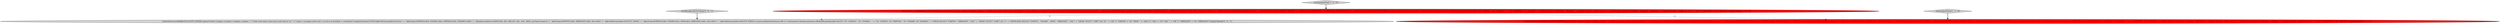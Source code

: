 digraph {
1 [style = filled, label = "testEquiJoinPlan['1', '0', '0']", fillcolor = lightgray, shape = diamond image = "AAA0AAABBB1BBB"];
4 [style = filled, label = "testMixedJoinWithOrPlan['0', '0', '1']", fillcolor = lightgray, shape = diamond image = "AAA0AAABBB3BBB"];
5 [style = filled, label = "CalciteAssert.model(JdbcTest.SCOTT_MODEL).query(\"select e.empno, e.ename, e.empno, e.ename \" + \"from scott.emp e inner join scott.emp m on \" + \"e.mgr = m.empno and (e.sal > m.sal or m.hiredate > e.hiredate)\").explainContains(\"PLAN=JdbcToEnumerableConverter\" + \" JdbcProject(EMPNO=($3(, ENAME=($4(, EMPNO0=($3(, ENAME0=($4()\" + \" JdbcJoin(condition=(AND(=($5, $0), OR(>($7, $2), >($1, $6)))(, joinType=(inner()\" + \" JdbcProject(EMPNO=($0(, HIREDATE=($4(, SAL=($5()\" + \" JdbcTableScan(table=((SCOTT, EMP(()\" + \" JdbcProject(EMPNO=($0(, ENAME=($1(, MGR=($3(, HIREDATE=($4(, SAL=($5()\" + \" JdbcTableScan(table=((SCOTT, EMP(()\").runs().enable(CalciteAssert.DB == CalciteAssert.DatabaseInstance.HSQLDB).planHasSql(\"SELECT \"t0\".\"EMPNO\", \"t0\".\"ENAME\", \" + \"\"t0\".\"EMPNO\" AS \"EMPNO0\", \"t0\".\"ENAME\" AS \"ENAME0\"\" + \"FROM (SELECT \"EMPNO\", \"HIREDATE\", \"SAL\"\" + \"FROM \"SCOTT\".\"EMP\") AS \"t\"\" + \"INNER JOIN (SELECT \"EMPNO\", \"ENAME\", \"MGR\", \"HIREDATE\", \"SAL\"\" + \"FROM \"SCOTT\".\"EMP\") AS \"t0\" \" + \"ON \"t\".\"EMPNO\" = \"t0\".\"MGR\" \" + \"AND (\"t\".\"SAL\" < \"t0\".\"SAL\" \" + \"OR \"t\".\"HIREDATE\" > \"t0\".\"HIREDATE\")\")@@@3@@@['0', '0', '1']", fillcolor = lightgray, shape = ellipse image = "AAA0AAABBB3BBB"];
0 [style = filled, label = "CalciteAssert.model(JdbcTest.SCOTT_MODEL).query(\"select empno, ename, e.deptno, dname \" + \"from scott.emp e inner join scott.dept d \" + \"on e.deptno = d.deptno\").explainContains(\"PLAN=JdbcToEnumerableConverter\" + \" JdbcProject(EMPNO=($2(, ENAME=($3(, DEPTNO=($4(, DNAME=($1()\" + \" JdbcJoin(condition=(=($4, $0)(, joinType=(inner()\" + \" JdbcProject(DEPTNO=($0(, DNAME=($1()\" + \" JdbcTableScan(table=((SCOTT, DEPT(()\" + \" JdbcProject(EMPNO=($0(, ENAME=($1(, DEPTNO=($7()\" + \" JdbcTableScan(table=((SCOTT, EMP(()\").runs().enable(CalciteAssert.DB == CalciteAssert.DatabaseInstance.HSQLDB).planHasSql(\"SELECT \"t0\".\"EMPNO\", \"t0\".\"ENAME\", \" + \"\"t0\".\"DEPTNO\", \"t\".\"DNAME\"\" + \"FROM (SELECT \"DEPTNO\", \"DNAME\"\" + \"FROM \"SCOTT\".\"DEPT\") AS \"t\"\" + \"INNER JOIN (SELECT \"EMPNO\", \"ENAME\", \"DEPTNO\"\" + \"FROM \"SCOTT\".\"EMP\") AS \"t0\" \" + \"ON \"t\".\"DEPTNO\" = \"t0\".\"DEPTNO\"\")@@@3@@@['1', '0', '0']", fillcolor = red, shape = ellipse image = "AAA1AAABBB1BBB"];
2 [style = filled, label = "CalciteAssert.model(JdbcTest.SCOTT_MODEL).query(\"select empno, ename, e.deptno, dname \" + \"from scott.emp e inner join scott.dept d \" + \"on e.deptno = d.deptno\").explainContains(\"PLAN=JdbcToEnumerableConverter\" + \" JdbcProject(EMPNO=($0(, ENAME=($1(, DEPTNO=($2(, DNAME=($4()\" + \" JdbcJoin(condition=(=($2, $3)(, joinType=(inner()\" + \" JdbcProject(EMPNO=($0(, ENAME=($1(, DEPTNO=($7()\" + \" JdbcTableScan(table=((SCOTT, EMP(()\" + \" JdbcProject(DEPTNO=($0(, DNAME=($1()\" + \" JdbcTableScan(table=((SCOTT, DEPT(()\").runs().enable(CalciteAssert.DB == CalciteAssert.DatabaseInstance.HSQLDB).planHasSql(\"SELECT \"t\".\"EMPNO\", \"t\".\"ENAME\", \" + \"\"t\".\"DEPTNO\", \"t0\".\"DNAME\"\" + \"FROM (SELECT \"EMPNO\", \"ENAME\", \"DEPTNO\"\" + \"FROM \"SCOTT\".\"EMP\") AS \"t\"\" + \"INNER JOIN (SELECT \"DEPTNO\", \"DNAME\"\" + \"FROM \"SCOTT\".\"DEPT\") AS \"t0\" \" + \"ON \"t\".\"DEPTNO\" = \"t0\".\"DEPTNO\"\")@@@3@@@['0', '1', '0']", fillcolor = red, shape = ellipse image = "AAA1AAABBB2BBB"];
3 [style = filled, label = "testEquiJoinPlan['0', '1', '0']", fillcolor = lightgray, shape = diamond image = "AAA0AAABBB2BBB"];
0->2 [style = dashed, label="0"];
1->0 [style = bold, label=""];
3->2 [style = bold, label=""];
0->5 [style = dashed, label="0"];
4->5 [style = bold, label=""];
}
